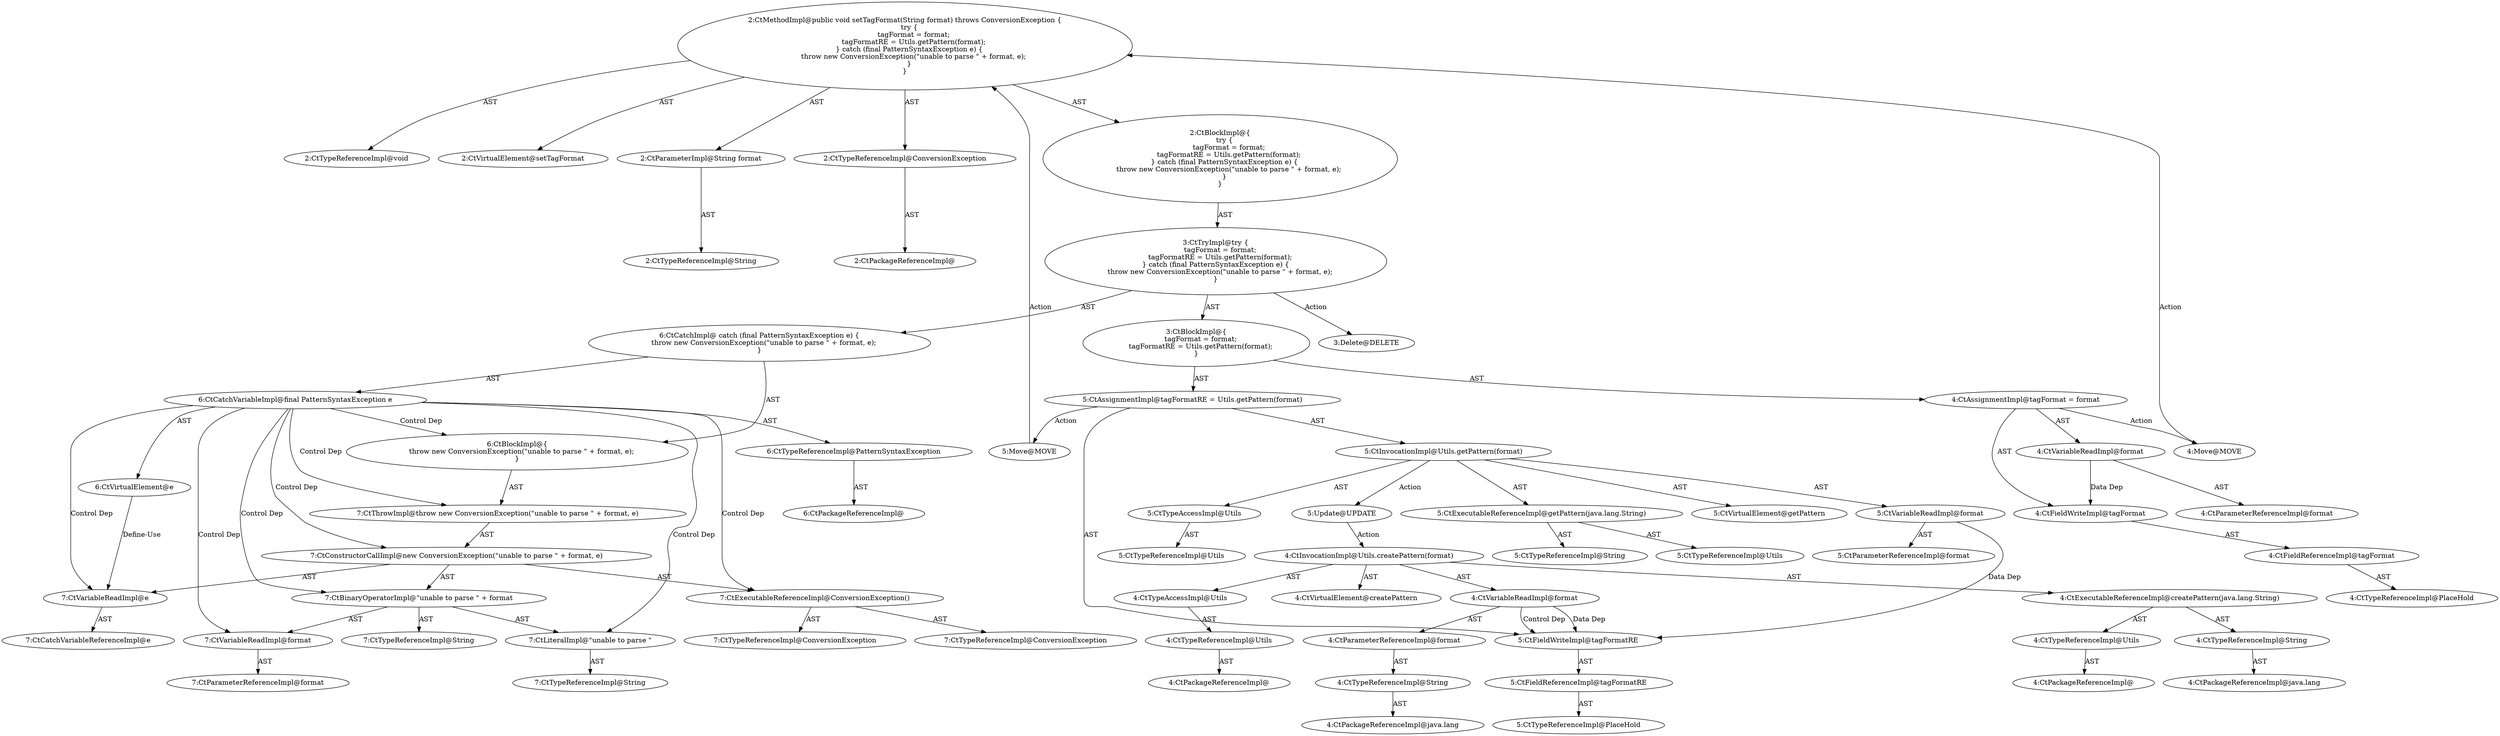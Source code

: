 digraph "setTagFormat#?,String" {
0 [label="2:CtTypeReferenceImpl@void" shape=ellipse]
1 [label="2:CtVirtualElement@setTagFormat" shape=ellipse]
2 [label="2:CtParameterImpl@String format" shape=ellipse]
3 [label="2:CtTypeReferenceImpl@String" shape=ellipse]
4 [label="2:CtTypeReferenceImpl@ConversionException" shape=ellipse]
5 [label="2:CtPackageReferenceImpl@" shape=ellipse]
6 [label="4:CtFieldReferenceImpl@tagFormat" shape=ellipse]
7 [label="4:CtTypeReferenceImpl@PlaceHold" shape=ellipse]
8 [label="4:CtFieldWriteImpl@tagFormat" shape=ellipse]
9 [label="4:CtVariableReadImpl@format" shape=ellipse]
10 [label="4:CtParameterReferenceImpl@format" shape=ellipse]
11 [label="4:CtAssignmentImpl@tagFormat = format" shape=ellipse]
12 [label="5:CtFieldReferenceImpl@tagFormatRE" shape=ellipse]
13 [label="5:CtTypeReferenceImpl@PlaceHold" shape=ellipse]
14 [label="5:CtFieldWriteImpl@tagFormatRE" shape=ellipse]
15 [label="5:CtExecutableReferenceImpl@getPattern(java.lang.String)" shape=ellipse]
16 [label="5:CtTypeReferenceImpl@Utils" shape=ellipse]
17 [label="5:CtTypeReferenceImpl@String" shape=ellipse]
18 [label="5:CtVirtualElement@getPattern" shape=ellipse]
19 [label="5:CtTypeAccessImpl@Utils" shape=ellipse]
20 [label="5:CtTypeReferenceImpl@Utils" shape=ellipse]
21 [label="5:CtVariableReadImpl@format" shape=ellipse]
22 [label="5:CtParameterReferenceImpl@format" shape=ellipse]
23 [label="5:CtInvocationImpl@Utils.getPattern(format)" shape=ellipse]
24 [label="5:CtAssignmentImpl@tagFormatRE = Utils.getPattern(format)" shape=ellipse]
25 [label="3:CtBlockImpl@\{
    tagFormat = format;
    tagFormatRE = Utils.getPattern(format);
\}" shape=ellipse]
26 [label="6:CtVirtualElement@e" shape=ellipse]
27 [label="6:CtTypeReferenceImpl@PatternSyntaxException" shape=ellipse]
28 [label="6:CtPackageReferenceImpl@" shape=ellipse]
29 [label="6:CtCatchVariableImpl@final PatternSyntaxException e" shape=ellipse]
30 [label="7:CtExecutableReferenceImpl@ConversionException()" shape=ellipse]
31 [label="7:CtTypeReferenceImpl@ConversionException" shape=ellipse]
32 [label="7:CtTypeReferenceImpl@ConversionException" shape=ellipse]
33 [label="7:CtLiteralImpl@\"unable to parse \"" shape=ellipse]
34 [label="7:CtTypeReferenceImpl@String" shape=ellipse]
35 [label="7:CtVariableReadImpl@format" shape=ellipse]
36 [label="7:CtParameterReferenceImpl@format" shape=ellipse]
37 [label="7:CtBinaryOperatorImpl@\"unable to parse \" + format" shape=ellipse]
38 [label="7:CtTypeReferenceImpl@String" shape=ellipse]
39 [label="7:CtVariableReadImpl@e" shape=ellipse]
40 [label="7:CtCatchVariableReferenceImpl@e" shape=ellipse]
41 [label="7:CtConstructorCallImpl@new ConversionException(\"unable to parse \" + format, e)" shape=ellipse]
42 [label="7:CtThrowImpl@throw new ConversionException(\"unable to parse \" + format, e)" shape=ellipse]
43 [label="6:CtBlockImpl@\{
    throw new ConversionException(\"unable to parse \" + format, e);
\}" shape=ellipse]
44 [label="6:CtCatchImpl@ catch (final PatternSyntaxException e) \{
    throw new ConversionException(\"unable to parse \" + format, e);
\}" shape=ellipse]
45 [label="3:CtTryImpl@try \{
    tagFormat = format;
    tagFormatRE = Utils.getPattern(format);
\} catch (final PatternSyntaxException e) \{
    throw new ConversionException(\"unable to parse \" + format, e);
\}" shape=ellipse]
46 [label="2:CtBlockImpl@\{
    try \{
        tagFormat = format;
        tagFormatRE = Utils.getPattern(format);
    \} catch (final PatternSyntaxException e) \{
        throw new ConversionException(\"unable to parse \" + format, e);
    \}
\}" shape=ellipse]
47 [label="2:CtMethodImpl@public void setTagFormat(String format) throws ConversionException \{
    try \{
        tagFormat = format;
        tagFormatRE = Utils.getPattern(format);
    \} catch (final PatternSyntaxException e) \{
        throw new ConversionException(\"unable to parse \" + format, e);
    \}
\}" shape=ellipse]
48 [label="5:Update@UPDATE" shape=ellipse]
49 [label="4:CtPackageReferenceImpl@" shape=ellipse]
50 [label="4:CtTypeReferenceImpl@Utils" shape=ellipse]
51 [label="4:CtTypeAccessImpl@Utils" shape=ellipse]
52 [label="4:CtPackageReferenceImpl@" shape=ellipse]
53 [label="4:CtTypeReferenceImpl@Utils" shape=ellipse]
54 [label="4:CtPackageReferenceImpl@java.lang" shape=ellipse]
55 [label="4:CtTypeReferenceImpl@String" shape=ellipse]
56 [label="4:CtExecutableReferenceImpl@createPattern(java.lang.String)" shape=ellipse]
57 [label="4:CtPackageReferenceImpl@java.lang" shape=ellipse]
58 [label="4:CtTypeReferenceImpl@String" shape=ellipse]
59 [label="4:CtParameterReferenceImpl@format" shape=ellipse]
60 [label="4:CtVariableReadImpl@format" shape=ellipse]
61 [label="4:CtInvocationImpl@Utils.createPattern(format)" shape=ellipse]
62 [label="4:CtVirtualElement@createPattern" shape=ellipse]
63 [label="3:Delete@DELETE" shape=ellipse]
64 [label="4:Move@MOVE" shape=ellipse]
65 [label="5:Move@MOVE" shape=ellipse]
2 -> 3 [label="AST"];
4 -> 5 [label="AST"];
6 -> 7 [label="AST"];
8 -> 6 [label="AST"];
9 -> 10 [label="AST"];
9 -> 8 [label="Data Dep"];
11 -> 8 [label="AST"];
11 -> 9 [label="AST"];
11 -> 64 [label="Action"];
12 -> 13 [label="AST"];
14 -> 12 [label="AST"];
15 -> 16 [label="AST"];
15 -> 17 [label="AST"];
19 -> 20 [label="AST"];
21 -> 22 [label="AST"];
21 -> 14 [label="Data Dep"];
23 -> 18 [label="AST"];
23 -> 19 [label="AST"];
23 -> 15 [label="AST"];
23 -> 21 [label="AST"];
23 -> 48 [label="Action"];
24 -> 14 [label="AST"];
24 -> 23 [label="AST"];
24 -> 65 [label="Action"];
25 -> 11 [label="AST"];
25 -> 24 [label="AST"];
26 -> 39 [label="Define-Use"];
27 -> 28 [label="AST"];
29 -> 26 [label="AST"];
29 -> 27 [label="AST"];
29 -> 43 [label="Control Dep"];
29 -> 42 [label="Control Dep"];
29 -> 41 [label="Control Dep"];
29 -> 30 [label="Control Dep"];
29 -> 37 [label="Control Dep"];
29 -> 33 [label="Control Dep"];
29 -> 35 [label="Control Dep"];
29 -> 39 [label="Control Dep"];
30 -> 31 [label="AST"];
30 -> 32 [label="AST"];
33 -> 34 [label="AST"];
35 -> 36 [label="AST"];
37 -> 38 [label="AST"];
37 -> 33 [label="AST"];
37 -> 35 [label="AST"];
39 -> 40 [label="AST"];
41 -> 30 [label="AST"];
41 -> 37 [label="AST"];
41 -> 39 [label="AST"];
42 -> 41 [label="AST"];
43 -> 42 [label="AST"];
44 -> 29 [label="AST"];
44 -> 43 [label="AST"];
45 -> 25 [label="AST"];
45 -> 44 [label="AST"];
45 -> 63 [label="Action"];
46 -> 45 [label="AST"];
47 -> 1 [label="AST"];
47 -> 0 [label="AST"];
47 -> 2 [label="AST"];
47 -> 4 [label="AST"];
47 -> 46 [label="AST"];
48 -> 61 [label="Action"];
50 -> 49 [label="AST"];
51 -> 50 [label="AST"];
53 -> 52 [label="AST"];
55 -> 54 [label="AST"];
56 -> 53 [label="AST"];
56 -> 55 [label="AST"];
58 -> 57 [label="AST"];
59 -> 58 [label="AST"];
60 -> 59 [label="AST"];
60 -> 14 [label="Data Dep"];
60 -> 14 [label="Control Dep"];
61 -> 62 [label="AST"];
61 -> 51 [label="AST"];
61 -> 56 [label="AST"];
61 -> 60 [label="AST"];
64 -> 47 [label="Action"];
65 -> 47 [label="Action"];
}